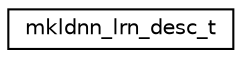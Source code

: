 digraph "Graphical Class Hierarchy"
{
  edge [fontname="Helvetica",fontsize="10",labelfontname="Helvetica",labelfontsize="10"];
  node [fontname="Helvetica",fontsize="10",shape=record];
  rankdir="LR";
  Node1 [label="mkldnn_lrn_desc_t",height=0.2,width=0.4,color="black", fillcolor="white", style="filled",URL="$structmkldnn__lrn__desc__t.html"];
}
